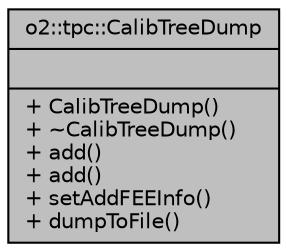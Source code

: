 digraph "o2::tpc::CalibTreeDump"
{
 // INTERACTIVE_SVG=YES
  bgcolor="transparent";
  edge [fontname="Helvetica",fontsize="10",labelfontname="Helvetica",labelfontsize="10"];
  node [fontname="Helvetica",fontsize="10",shape=record];
  Node1 [label="{o2::tpc::CalibTreeDump\n||+ CalibTreeDump()\l+ ~CalibTreeDump()\l+ add()\l+ add()\l+ setAddFEEInfo()\l+ dumpToFile()\l}",height=0.2,width=0.4,color="black", fillcolor="grey75", style="filled", fontcolor="black"];
}
